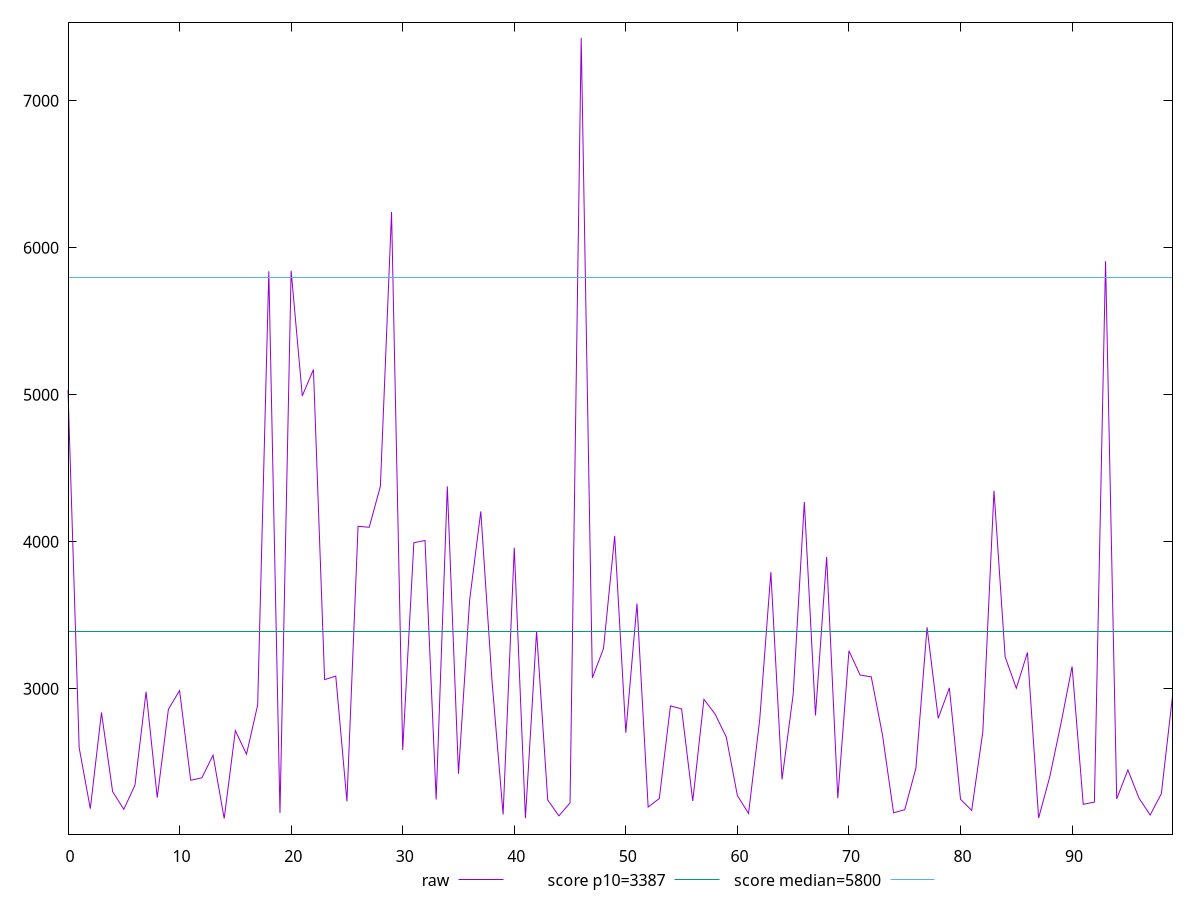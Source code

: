 reset

$raw <<EOF
0 5032.515584000305
1 2600.2087040003744
2 2185.2920000000004
3 2839.3643000000047
4 2301.0175
5 2180.7327999999998
6 2344.6380239999007
7 2980.367571999852
8 2260.524215999968
9 2861.3075199997324
10 2988.621535999922
11 2378.217576000334
12 2395.219459999927
13 2549.1073160005753
14 2118.1678
15 2715.5972559994875
16 2555.47769199954
17 2890.344124000342
18 5839.612600000617
19 2156.285
20 5843.903282698261
21 4992.941750055005
22 5171.4419920004475
23 3062.6093200001287
24 3086.9366239995884
25 2235.0700000000006
26 4105.69655014264
27 4098.753320000265
28 4377.838511999576
29 6243.187899999544
30 2584.3658440001864
31 3993.4888079997454
32 4009.1916472581624
33 2247.393359999907
34 4377.18723008901
35 2422.987035999703
36 3603.6241759997915
37 4206.7941159999755
38 3058.124687999554
39 2145.9284999999995
40 3960.6926479997014
41 2120.32085
42 3392.682379999976
43 2244.1475
44 2136.3199999999997
45 2224.1385
46 7427.0264079991375
47 3074.8333680002283
48 3274.4695000001802
49 4040.2516399997858
50 2701.4798640006284
51 3580.2942619995442
52 2196.3305
53 2254.3229240001747
54 2884.180868000385
55 2863.4901079994324
56 2237.812943999415
57 2928.6782939996556
58 2828.641468000609
59 2673.2675960005217
60 2274.3269999999993
61 2152.24375
62 2790.358807999857
63 3793.75604400046
64 2384.040568000069
65 2961.9544320003815
66 4271.183896000011
67 2819.072936000045
68 3897.083107999646
69 2256.3801680002307
70 3259.009552000685
71 3093.7719519995926
72 3081.6074440005464
73 2688.871623999586
74 2156.8828999999996
75 2178.4170000000004
76 2460.276932000027
77 3418.279012000251
78 2799.759511999502
79 3006.8707600004827
80 2249.0975
81 2173.4342500000002
82 2707.861935999974
83 4347.385774000137
84 3217.1525359995508
85 3004.114086000418
86 3247.5919159994364
87 2121.5965
88 2402.125208000308
89 2763.0447719994836
90 3152.0756360000782
91 2214.915
92 2229.730076000592
93 5908.935287999706
94 2251.3795199996543
95 2448.5469679993994
96 2256.5085
97 2141.9245
98 2287.152
99 2949.7722799998264
EOF

set key outside below
set xrange [0:99]
set yrange [2011.9906278400174:7533.20358015912]
set trange [2011.9906278400174:7533.20358015912]
set terminal svg size 640, 500 enhanced background rgb 'white'
set output "report_00015_2021-02-09T16-11-33.973Z/speed-index/samples/pages+cached+noadtech/raw/values.svg"

plot $raw title "raw" with line, \
     3387 title "score p10=3387", \
     5800 title "score median=5800"

reset

